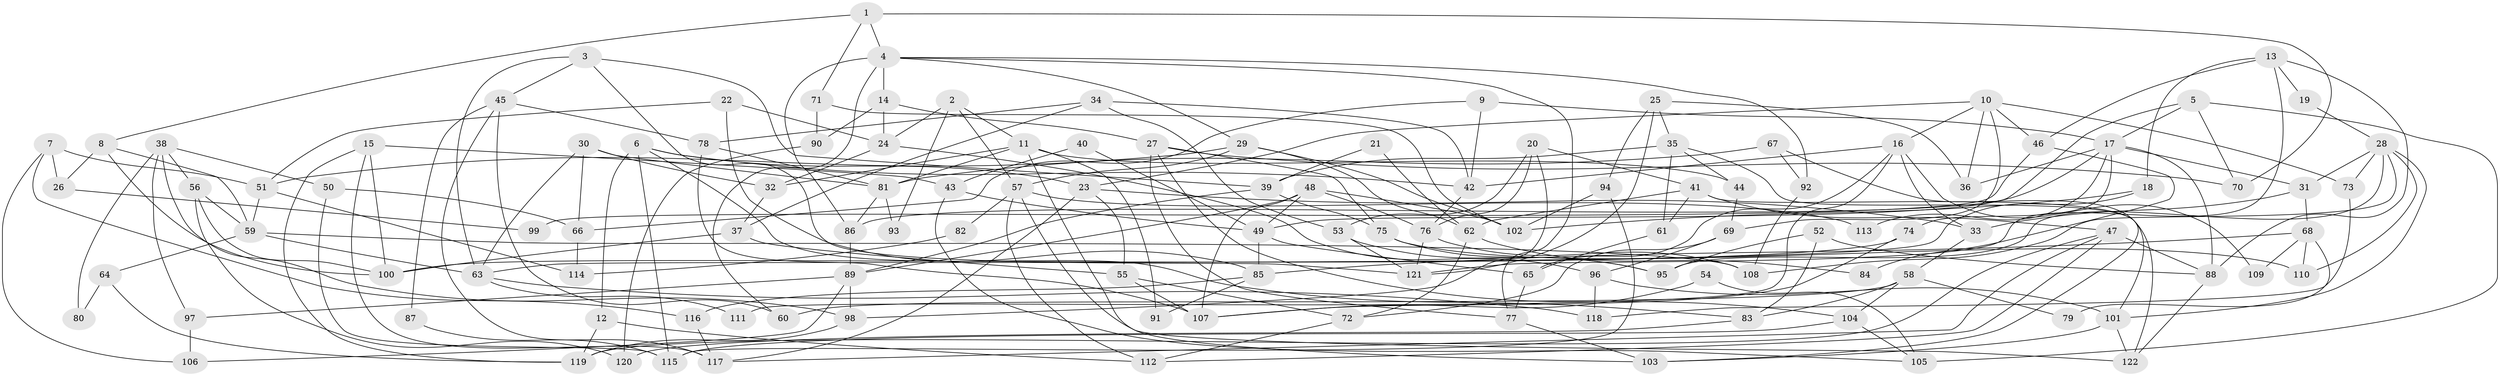 // Generated by graph-tools (version 1.1) at 2025/11/02/27/25 16:11:17]
// undirected, 122 vertices, 244 edges
graph export_dot {
graph [start="1"]
  node [color=gray90,style=filled];
  1;
  2;
  3;
  4;
  5;
  6;
  7;
  8;
  9;
  10;
  11;
  12;
  13;
  14;
  15;
  16;
  17;
  18;
  19;
  20;
  21;
  22;
  23;
  24;
  25;
  26;
  27;
  28;
  29;
  30;
  31;
  32;
  33;
  34;
  35;
  36;
  37;
  38;
  39;
  40;
  41;
  42;
  43;
  44;
  45;
  46;
  47;
  48;
  49;
  50;
  51;
  52;
  53;
  54;
  55;
  56;
  57;
  58;
  59;
  60;
  61;
  62;
  63;
  64;
  65;
  66;
  67;
  68;
  69;
  70;
  71;
  72;
  73;
  74;
  75;
  76;
  77;
  78;
  79;
  80;
  81;
  82;
  83;
  84;
  85;
  86;
  87;
  88;
  89;
  90;
  91;
  92;
  93;
  94;
  95;
  96;
  97;
  98;
  99;
  100;
  101;
  102;
  103;
  104;
  105;
  106;
  107;
  108;
  109;
  110;
  111;
  112;
  113;
  114;
  115;
  116;
  117;
  118;
  119;
  120;
  121;
  122;
  1 -- 70;
  1 -- 4;
  1 -- 8;
  1 -- 71;
  2 -- 24;
  2 -- 11;
  2 -- 57;
  2 -- 93;
  3 -- 45;
  3 -- 121;
  3 -- 39;
  3 -- 63;
  4 -- 77;
  4 -- 29;
  4 -- 14;
  4 -- 60;
  4 -- 86;
  4 -- 92;
  5 -- 105;
  5 -- 49;
  5 -- 17;
  5 -- 70;
  6 -- 12;
  6 -- 42;
  6 -- 23;
  6 -- 83;
  6 -- 115;
  7 -- 106;
  7 -- 51;
  7 -- 26;
  7 -- 116;
  8 -- 59;
  8 -- 26;
  8 -- 100;
  9 -- 66;
  9 -- 42;
  9 -- 17;
  10 -- 73;
  10 -- 23;
  10 -- 16;
  10 -- 36;
  10 -- 46;
  10 -- 69;
  11 -- 103;
  11 -- 44;
  11 -- 32;
  11 -- 81;
  11 -- 91;
  12 -- 119;
  12 -- 112;
  13 -- 121;
  13 -- 88;
  13 -- 18;
  13 -- 19;
  13 -- 46;
  14 -- 24;
  14 -- 27;
  14 -- 90;
  15 -- 117;
  15 -- 100;
  15 -- 43;
  15 -- 119;
  16 -- 42;
  16 -- 33;
  16 -- 65;
  16 -- 109;
  16 -- 111;
  17 -- 31;
  17 -- 36;
  17 -- 74;
  17 -- 86;
  17 -- 88;
  17 -- 113;
  18 -- 63;
  18 -- 102;
  19 -- 28;
  20 -- 76;
  20 -- 98;
  20 -- 41;
  20 -- 53;
  21 -- 62;
  21 -- 39;
  22 -- 24;
  22 -- 85;
  22 -- 51;
  23 -- 33;
  23 -- 55;
  23 -- 117;
  24 -- 32;
  24 -- 96;
  25 -- 35;
  25 -- 36;
  25 -- 94;
  25 -- 121;
  26 -- 99;
  27 -- 75;
  27 -- 70;
  27 -- 77;
  27 -- 104;
  28 -- 101;
  28 -- 95;
  28 -- 31;
  28 -- 73;
  28 -- 108;
  28 -- 110;
  29 -- 102;
  29 -- 51;
  29 -- 57;
  29 -- 62;
  30 -- 63;
  30 -- 81;
  30 -- 32;
  30 -- 66;
  31 -- 33;
  31 -- 68;
  32 -- 37;
  33 -- 58;
  34 -- 37;
  34 -- 78;
  34 -- 42;
  34 -- 53;
  35 -- 61;
  35 -- 39;
  35 -- 44;
  35 -- 101;
  37 -- 100;
  37 -- 55;
  38 -- 98;
  38 -- 56;
  38 -- 50;
  38 -- 80;
  38 -- 97;
  39 -- 89;
  39 -- 75;
  40 -- 43;
  40 -- 49;
  41 -- 62;
  41 -- 47;
  41 -- 61;
  41 -- 122;
  42 -- 76;
  43 -- 49;
  43 -- 105;
  44 -- 69;
  45 -- 60;
  45 -- 117;
  45 -- 78;
  45 -- 87;
  46 -- 84;
  46 -- 99;
  47 -- 88;
  47 -- 112;
  47 -- 117;
  47 -- 119;
  48 -- 76;
  48 -- 107;
  48 -- 49;
  48 -- 89;
  48 -- 102;
  49 -- 85;
  49 -- 65;
  50 -- 115;
  50 -- 66;
  51 -- 59;
  51 -- 114;
  52 -- 83;
  52 -- 88;
  52 -- 95;
  53 -- 95;
  53 -- 121;
  54 -- 105;
  54 -- 107;
  55 -- 72;
  55 -- 107;
  56 -- 120;
  56 -- 100;
  56 -- 59;
  57 -- 82;
  57 -- 112;
  57 -- 113;
  57 -- 122;
  58 -- 104;
  58 -- 60;
  58 -- 79;
  58 -- 83;
  59 -- 108;
  59 -- 63;
  59 -- 64;
  61 -- 65;
  62 -- 72;
  62 -- 84;
  63 -- 111;
  63 -- 118;
  64 -- 119;
  64 -- 80;
  65 -- 77;
  66 -- 114;
  67 -- 81;
  67 -- 103;
  67 -- 92;
  68 -- 110;
  68 -- 79;
  68 -- 85;
  68 -- 109;
  69 -- 72;
  69 -- 96;
  71 -- 102;
  71 -- 90;
  72 -- 112;
  73 -- 118;
  74 -- 107;
  74 -- 100;
  75 -- 95;
  75 -- 110;
  76 -- 121;
  76 -- 108;
  77 -- 103;
  78 -- 81;
  78 -- 107;
  81 -- 86;
  81 -- 93;
  82 -- 114;
  83 -- 120;
  85 -- 116;
  85 -- 91;
  86 -- 89;
  87 -- 115;
  88 -- 122;
  89 -- 97;
  89 -- 98;
  89 -- 106;
  90 -- 120;
  92 -- 108;
  94 -- 102;
  94 -- 115;
  96 -- 101;
  96 -- 118;
  97 -- 106;
  98 -- 119;
  101 -- 122;
  101 -- 103;
  104 -- 115;
  104 -- 105;
  116 -- 117;
}
